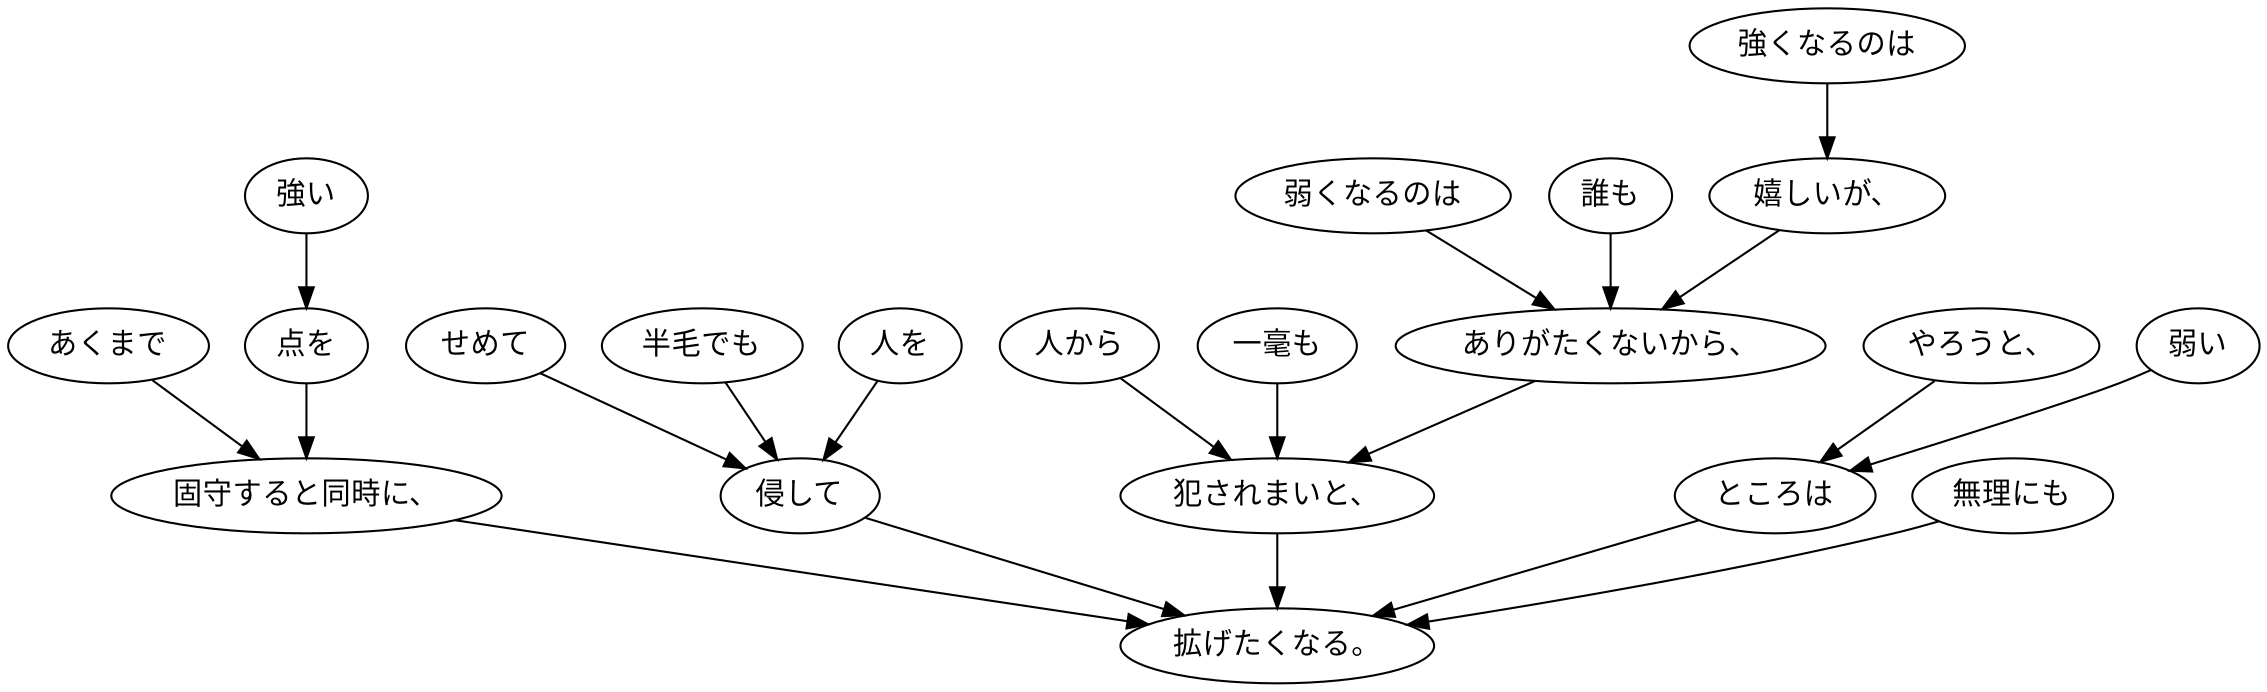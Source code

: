 digraph graph8746 {
	node0 [label="強くなるのは"];
	node1 [label="嬉しいが、"];
	node2 [label="弱くなるのは"];
	node3 [label="誰も"];
	node4 [label="ありがたくないから、"];
	node5 [label="人から"];
	node6 [label="一毫も"];
	node7 [label="犯されまいと、"];
	node8 [label="強い"];
	node9 [label="点を"];
	node10 [label="あくまで"];
	node11 [label="固守すると同時に、"];
	node12 [label="せめて"];
	node13 [label="半毛でも"];
	node14 [label="人を"];
	node15 [label="侵して"];
	node16 [label="やろうと、"];
	node17 [label="弱い"];
	node18 [label="ところは"];
	node19 [label="無理にも"];
	node20 [label="拡げたくなる。"];
	node0 -> node1;
	node1 -> node4;
	node2 -> node4;
	node3 -> node4;
	node4 -> node7;
	node5 -> node7;
	node6 -> node7;
	node7 -> node20;
	node8 -> node9;
	node9 -> node11;
	node10 -> node11;
	node11 -> node20;
	node12 -> node15;
	node13 -> node15;
	node14 -> node15;
	node15 -> node20;
	node16 -> node18;
	node17 -> node18;
	node18 -> node20;
	node19 -> node20;
}
